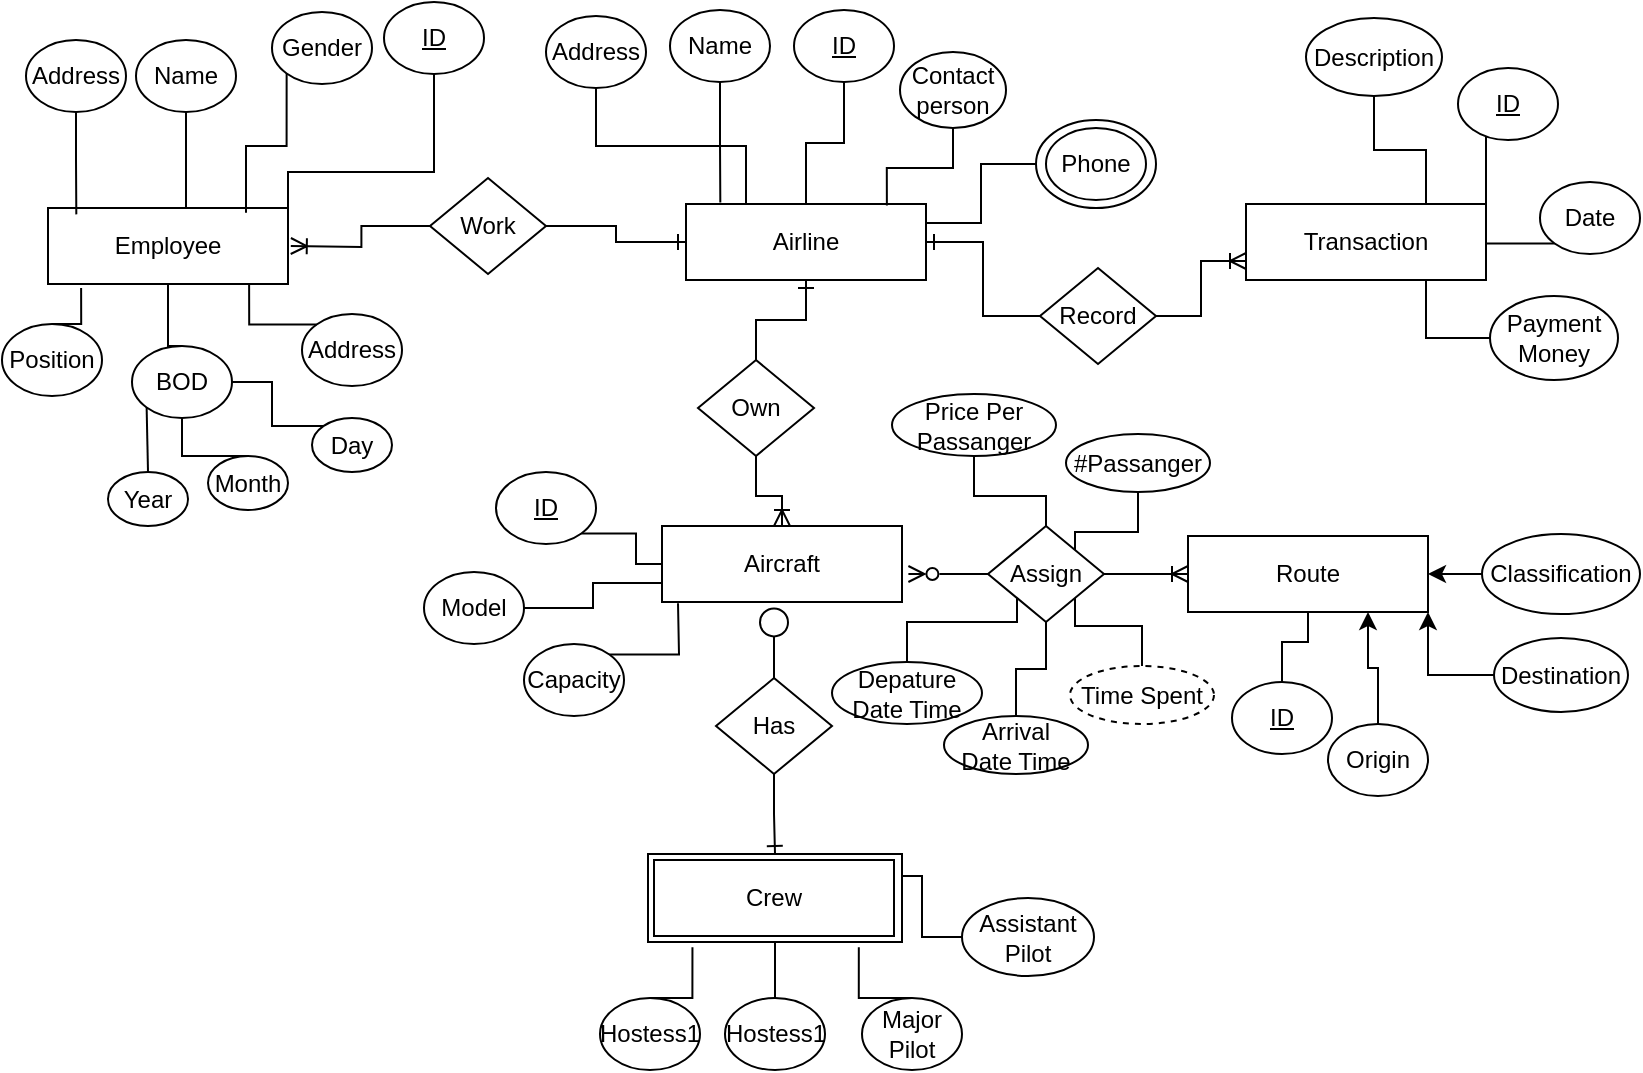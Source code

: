 <mxfile version="24.8.9">
  <diagram name="Page-1" id="FP7cDt7bYiuVt9vRY-VC">
    <mxGraphModel dx="1050" dy="522" grid="0" gridSize="10" guides="1" tooltips="1" connect="1" arrows="1" fold="1" page="1" pageScale="1" pageWidth="827" pageHeight="1169" math="0" shadow="0">
      <root>
        <mxCell id="0" />
        <mxCell id="1" parent="0" />
        <mxCell id="jSjyeuIaW5rDF9rgyDze-1" value="Employee" style="rounded=0;whiteSpace=wrap;html=1;" vertex="1" parent="1">
          <mxGeometry x="31" y="114" width="120" height="38" as="geometry" />
        </mxCell>
        <mxCell id="jSjyeuIaW5rDF9rgyDze-3" value="Airline" style="rounded=0;whiteSpace=wrap;html=1;" vertex="1" parent="1">
          <mxGeometry x="350" y="112" width="120" height="38" as="geometry" />
        </mxCell>
        <mxCell id="jSjyeuIaW5rDF9rgyDze-4" value="Transaction" style="rounded=0;whiteSpace=wrap;html=1;" vertex="1" parent="1">
          <mxGeometry x="630" y="112" width="120" height="38" as="geometry" />
        </mxCell>
        <mxCell id="jSjyeuIaW5rDF9rgyDze-5" value="Aircraft" style="rounded=0;whiteSpace=wrap;html=1;" vertex="1" parent="1">
          <mxGeometry x="338" y="273" width="120" height="38" as="geometry" />
        </mxCell>
        <mxCell id="jSjyeuIaW5rDF9rgyDze-6" value="Route" style="rounded=0;whiteSpace=wrap;html=1;" vertex="1" parent="1">
          <mxGeometry x="601" y="278" width="120" height="38" as="geometry" />
        </mxCell>
        <mxCell id="jSjyeuIaW5rDF9rgyDze-7" value="Crew" style="rounded=0;whiteSpace=wrap;html=1;" vertex="1" parent="1">
          <mxGeometry x="334" y="440" width="120" height="38" as="geometry" />
        </mxCell>
        <mxCell id="jSjyeuIaW5rDF9rgyDze-8" value="" style="rounded=0;whiteSpace=wrap;html=1;fillColor=none;" vertex="1" parent="1">
          <mxGeometry x="331" y="437" width="127" height="44" as="geometry" />
        </mxCell>
        <mxCell id="jSjyeuIaW5rDF9rgyDze-9" value="Address" style="ellipse;whiteSpace=wrap;html=1;" vertex="1" parent="1">
          <mxGeometry x="20" y="30" width="50" height="36" as="geometry" />
        </mxCell>
        <mxCell id="jSjyeuIaW5rDF9rgyDze-10" value="Name" style="ellipse;whiteSpace=wrap;html=1;" vertex="1" parent="1">
          <mxGeometry x="75" y="30" width="50" height="36" as="geometry" />
        </mxCell>
        <mxCell id="jSjyeuIaW5rDF9rgyDze-11" value="Gender" style="ellipse;whiteSpace=wrap;html=1;" vertex="1" parent="1">
          <mxGeometry x="143" y="16" width="50" height="36" as="geometry" />
        </mxCell>
        <mxCell id="jSjyeuIaW5rDF9rgyDze-31" style="edgeStyle=orthogonalEdgeStyle;rounded=0;orthogonalLoop=1;jettySize=auto;html=1;exitX=0.5;exitY=1;exitDx=0;exitDy=0;entryX=1;entryY=0.5;entryDx=0;entryDy=0;endArrow=none;endFill=0;" edge="1" parent="1" source="jSjyeuIaW5rDF9rgyDze-12" target="jSjyeuIaW5rDF9rgyDze-1">
          <mxGeometry relative="1" as="geometry">
            <Array as="points">
              <mxPoint x="224" y="96" />
              <mxPoint x="151" y="96" />
            </Array>
          </mxGeometry>
        </mxCell>
        <mxCell id="jSjyeuIaW5rDF9rgyDze-12" value="&lt;u&gt;ID&lt;/u&gt;" style="ellipse;whiteSpace=wrap;html=1;" vertex="1" parent="1">
          <mxGeometry x="199" y="11" width="50" height="36" as="geometry" />
        </mxCell>
        <mxCell id="jSjyeuIaW5rDF9rgyDze-13" value="Position" style="ellipse;whiteSpace=wrap;html=1;" vertex="1" parent="1">
          <mxGeometry x="8" y="172" width="50" height="36" as="geometry" />
        </mxCell>
        <mxCell id="jSjyeuIaW5rDF9rgyDze-24" style="edgeStyle=orthogonalEdgeStyle;rounded=0;orthogonalLoop=1;jettySize=auto;html=1;exitX=0.5;exitY=0;exitDx=0;exitDy=0;entryX=0.5;entryY=1;entryDx=0;entryDy=0;endArrow=none;endFill=0;" edge="1" parent="1" source="jSjyeuIaW5rDF9rgyDze-14" target="jSjyeuIaW5rDF9rgyDze-1">
          <mxGeometry relative="1" as="geometry" />
        </mxCell>
        <mxCell id="jSjyeuIaW5rDF9rgyDze-14" value="BOD" style="ellipse;whiteSpace=wrap;html=1;" vertex="1" parent="1">
          <mxGeometry x="73" y="183" width="50" height="36" as="geometry" />
        </mxCell>
        <mxCell id="jSjyeuIaW5rDF9rgyDze-15" value="Address" style="ellipse;whiteSpace=wrap;html=1;" vertex="1" parent="1">
          <mxGeometry x="158" y="167" width="50" height="36" as="geometry" />
        </mxCell>
        <mxCell id="jSjyeuIaW5rDF9rgyDze-21" style="edgeStyle=orthogonalEdgeStyle;rounded=0;orthogonalLoop=1;jettySize=auto;html=1;exitX=0.5;exitY=0;exitDx=0;exitDy=0;entryX=0;entryY=1;entryDx=0;entryDy=0;endArrow=none;endFill=0;" edge="1" parent="1" source="jSjyeuIaW5rDF9rgyDze-16" target="jSjyeuIaW5rDF9rgyDze-14">
          <mxGeometry relative="1" as="geometry" />
        </mxCell>
        <mxCell id="jSjyeuIaW5rDF9rgyDze-16" value="Year" style="ellipse;whiteSpace=wrap;html=1;" vertex="1" parent="1">
          <mxGeometry x="61" y="246" width="40" height="27" as="geometry" />
        </mxCell>
        <mxCell id="jSjyeuIaW5rDF9rgyDze-22" style="edgeStyle=orthogonalEdgeStyle;rounded=0;orthogonalLoop=1;jettySize=auto;html=1;exitX=0.5;exitY=0;exitDx=0;exitDy=0;entryX=0.5;entryY=1;entryDx=0;entryDy=0;endArrow=none;endFill=0;" edge="1" parent="1" source="jSjyeuIaW5rDF9rgyDze-19" target="jSjyeuIaW5rDF9rgyDze-14">
          <mxGeometry relative="1" as="geometry" />
        </mxCell>
        <mxCell id="jSjyeuIaW5rDF9rgyDze-19" value="Month" style="ellipse;whiteSpace=wrap;html=1;" vertex="1" parent="1">
          <mxGeometry x="111" y="238" width="40" height="27" as="geometry" />
        </mxCell>
        <mxCell id="jSjyeuIaW5rDF9rgyDze-23" style="edgeStyle=orthogonalEdgeStyle;rounded=0;orthogonalLoop=1;jettySize=auto;html=1;exitX=0;exitY=0;exitDx=0;exitDy=0;entryX=1;entryY=0.5;entryDx=0;entryDy=0;endArrow=none;endFill=0;" edge="1" parent="1" source="jSjyeuIaW5rDF9rgyDze-20" target="jSjyeuIaW5rDF9rgyDze-14">
          <mxGeometry relative="1" as="geometry" />
        </mxCell>
        <mxCell id="jSjyeuIaW5rDF9rgyDze-20" value="Day" style="ellipse;whiteSpace=wrap;html=1;" vertex="1" parent="1">
          <mxGeometry x="163" y="219" width="40" height="27" as="geometry" />
        </mxCell>
        <mxCell id="jSjyeuIaW5rDF9rgyDze-25" style="edgeStyle=orthogonalEdgeStyle;rounded=0;orthogonalLoop=1;jettySize=auto;html=1;exitX=0;exitY=0;exitDx=0;exitDy=0;entryX=0.838;entryY=1.011;entryDx=0;entryDy=0;entryPerimeter=0;endArrow=none;endFill=0;" edge="1" parent="1" source="jSjyeuIaW5rDF9rgyDze-15" target="jSjyeuIaW5rDF9rgyDze-1">
          <mxGeometry relative="1" as="geometry" />
        </mxCell>
        <mxCell id="jSjyeuIaW5rDF9rgyDze-26" style="edgeStyle=orthogonalEdgeStyle;rounded=0;orthogonalLoop=1;jettySize=auto;html=1;exitX=0.5;exitY=0;exitDx=0;exitDy=0;entryX=0.138;entryY=1.053;entryDx=0;entryDy=0;entryPerimeter=0;endArrow=none;endFill=0;" edge="1" parent="1" source="jSjyeuIaW5rDF9rgyDze-13" target="jSjyeuIaW5rDF9rgyDze-1">
          <mxGeometry relative="1" as="geometry" />
        </mxCell>
        <mxCell id="jSjyeuIaW5rDF9rgyDze-27" style="edgeStyle=orthogonalEdgeStyle;rounded=0;orthogonalLoop=1;jettySize=auto;html=1;exitX=0.5;exitY=1;exitDx=0;exitDy=0;entryX=0.118;entryY=0.084;entryDx=0;entryDy=0;entryPerimeter=0;endArrow=none;endFill=0;" edge="1" parent="1" source="jSjyeuIaW5rDF9rgyDze-9" target="jSjyeuIaW5rDF9rgyDze-1">
          <mxGeometry relative="1" as="geometry" />
        </mxCell>
        <mxCell id="jSjyeuIaW5rDF9rgyDze-28" style="edgeStyle=orthogonalEdgeStyle;rounded=0;orthogonalLoop=1;jettySize=auto;html=1;exitX=0.5;exitY=1;exitDx=0;exitDy=0;entryX=0.575;entryY=0;entryDx=0;entryDy=0;entryPerimeter=0;endArrow=none;endFill=0;" edge="1" parent="1" source="jSjyeuIaW5rDF9rgyDze-10" target="jSjyeuIaW5rDF9rgyDze-1">
          <mxGeometry relative="1" as="geometry" />
        </mxCell>
        <mxCell id="jSjyeuIaW5rDF9rgyDze-30" style="edgeStyle=orthogonalEdgeStyle;rounded=0;orthogonalLoop=1;jettySize=auto;html=1;exitX=0;exitY=1;exitDx=0;exitDy=0;entryX=0.825;entryY=0.063;entryDx=0;entryDy=0;entryPerimeter=0;endArrow=none;endFill=0;" edge="1" parent="1" source="jSjyeuIaW5rDF9rgyDze-11" target="jSjyeuIaW5rDF9rgyDze-1">
          <mxGeometry relative="1" as="geometry" />
        </mxCell>
        <mxCell id="jSjyeuIaW5rDF9rgyDze-33" value="Name" style="ellipse;whiteSpace=wrap;html=1;" vertex="1" parent="1">
          <mxGeometry x="342" y="15" width="50" height="36" as="geometry" />
        </mxCell>
        <mxCell id="jSjyeuIaW5rDF9rgyDze-39" value="" style="edgeStyle=orthogonalEdgeStyle;rounded=0;orthogonalLoop=1;jettySize=auto;html=1;endArrow=none;endFill=0;" edge="1" parent="1" source="jSjyeuIaW5rDF9rgyDze-34" target="jSjyeuIaW5rDF9rgyDze-3">
          <mxGeometry relative="1" as="geometry" />
        </mxCell>
        <mxCell id="jSjyeuIaW5rDF9rgyDze-34" value="&lt;u&gt;ID&lt;/u&gt;" style="ellipse;whiteSpace=wrap;html=1;" vertex="1" parent="1">
          <mxGeometry x="404" y="15" width="50" height="36" as="geometry" />
        </mxCell>
        <mxCell id="jSjyeuIaW5rDF9rgyDze-41" style="edgeStyle=orthogonalEdgeStyle;rounded=0;orthogonalLoop=1;jettySize=auto;html=1;exitX=0.5;exitY=1;exitDx=0;exitDy=0;entryX=0.25;entryY=0;entryDx=0;entryDy=0;endArrow=none;endFill=0;" edge="1" parent="1" source="jSjyeuIaW5rDF9rgyDze-35" target="jSjyeuIaW5rDF9rgyDze-3">
          <mxGeometry relative="1" as="geometry" />
        </mxCell>
        <mxCell id="jSjyeuIaW5rDF9rgyDze-35" value="Address" style="ellipse;whiteSpace=wrap;html=1;" vertex="1" parent="1">
          <mxGeometry x="280" y="18" width="50" height="36" as="geometry" />
        </mxCell>
        <mxCell id="jSjyeuIaW5rDF9rgyDze-36" value="Contact&lt;div&gt;person&lt;/div&gt;" style="ellipse;whiteSpace=wrap;html=1;" vertex="1" parent="1">
          <mxGeometry x="457" y="36" width="53" height="38" as="geometry" />
        </mxCell>
        <mxCell id="jSjyeuIaW5rDF9rgyDze-38" style="edgeStyle=orthogonalEdgeStyle;rounded=0;orthogonalLoop=1;jettySize=auto;html=1;exitX=0.5;exitY=1;exitDx=0;exitDy=0;entryX=0.143;entryY=-0.021;entryDx=0;entryDy=0;entryPerimeter=0;endArrow=none;endFill=0;" edge="1" parent="1" source="jSjyeuIaW5rDF9rgyDze-33" target="jSjyeuIaW5rDF9rgyDze-3">
          <mxGeometry relative="1" as="geometry" />
        </mxCell>
        <mxCell id="jSjyeuIaW5rDF9rgyDze-42" value="Phone" style="ellipse;whiteSpace=wrap;html=1;" vertex="1" parent="1">
          <mxGeometry x="530" y="74" width="50" height="36" as="geometry" />
        </mxCell>
        <mxCell id="jSjyeuIaW5rDF9rgyDze-44" style="edgeStyle=orthogonalEdgeStyle;rounded=0;orthogonalLoop=1;jettySize=auto;html=1;exitX=0;exitY=0.5;exitDx=0;exitDy=0;entryX=1;entryY=0.25;entryDx=0;entryDy=0;endArrow=none;endFill=0;" edge="1" parent="1" source="jSjyeuIaW5rDF9rgyDze-43" target="jSjyeuIaW5rDF9rgyDze-3">
          <mxGeometry relative="1" as="geometry" />
        </mxCell>
        <mxCell id="jSjyeuIaW5rDF9rgyDze-43" value="" style="ellipse;whiteSpace=wrap;html=1;fillColor=none;" vertex="1" parent="1">
          <mxGeometry x="525" y="70" width="60" height="44" as="geometry" />
        </mxCell>
        <mxCell id="jSjyeuIaW5rDF9rgyDze-46" style="edgeStyle=orthogonalEdgeStyle;rounded=0;orthogonalLoop=1;jettySize=auto;html=1;exitX=0.5;exitY=1;exitDx=0;exitDy=0;entryX=0.837;entryY=0.021;entryDx=0;entryDy=0;entryPerimeter=0;endArrow=none;endFill=0;" edge="1" parent="1" source="jSjyeuIaW5rDF9rgyDze-36" target="jSjyeuIaW5rDF9rgyDze-3">
          <mxGeometry relative="1" as="geometry" />
        </mxCell>
        <mxCell id="jSjyeuIaW5rDF9rgyDze-54" style="edgeStyle=orthogonalEdgeStyle;rounded=0;orthogonalLoop=1;jettySize=auto;html=1;exitX=0;exitY=1;exitDx=0;exitDy=0;entryX=1;entryY=0;entryDx=0;entryDy=0;endArrow=none;endFill=0;" edge="1" parent="1" source="jSjyeuIaW5rDF9rgyDze-47" target="jSjyeuIaW5rDF9rgyDze-4">
          <mxGeometry relative="1" as="geometry" />
        </mxCell>
        <mxCell id="jSjyeuIaW5rDF9rgyDze-47" value="&lt;u&gt;ID&lt;/u&gt;" style="ellipse;whiteSpace=wrap;html=1;" vertex="1" parent="1">
          <mxGeometry x="736" y="44" width="50" height="36" as="geometry" />
        </mxCell>
        <mxCell id="jSjyeuIaW5rDF9rgyDze-53" style="edgeStyle=orthogonalEdgeStyle;rounded=0;orthogonalLoop=1;jettySize=auto;html=1;exitX=0.5;exitY=1;exitDx=0;exitDy=0;entryX=0.75;entryY=0;entryDx=0;entryDy=0;endArrow=none;endFill=0;" edge="1" parent="1" source="jSjyeuIaW5rDF9rgyDze-49" target="jSjyeuIaW5rDF9rgyDze-4">
          <mxGeometry relative="1" as="geometry" />
        </mxCell>
        <mxCell id="jSjyeuIaW5rDF9rgyDze-49" value="Description" style="ellipse;whiteSpace=wrap;html=1;" vertex="1" parent="1">
          <mxGeometry x="660" y="19" width="68" height="39" as="geometry" />
        </mxCell>
        <mxCell id="jSjyeuIaW5rDF9rgyDze-55" style="edgeStyle=orthogonalEdgeStyle;rounded=0;orthogonalLoop=1;jettySize=auto;html=1;exitX=0;exitY=1;exitDx=0;exitDy=0;entryX=1;entryY=0.5;entryDx=0;entryDy=0;endArrow=none;endFill=0;" edge="1" parent="1" source="jSjyeuIaW5rDF9rgyDze-50" target="jSjyeuIaW5rDF9rgyDze-4">
          <mxGeometry relative="1" as="geometry" />
        </mxCell>
        <mxCell id="jSjyeuIaW5rDF9rgyDze-50" value="Date" style="ellipse;whiteSpace=wrap;html=1;" vertex="1" parent="1">
          <mxGeometry x="777" y="101" width="50" height="36" as="geometry" />
        </mxCell>
        <mxCell id="jSjyeuIaW5rDF9rgyDze-56" style="edgeStyle=orthogonalEdgeStyle;rounded=0;orthogonalLoop=1;jettySize=auto;html=1;exitX=0;exitY=0.5;exitDx=0;exitDy=0;entryX=0.75;entryY=1;entryDx=0;entryDy=0;endArrow=none;endFill=0;" edge="1" parent="1" source="jSjyeuIaW5rDF9rgyDze-51" target="jSjyeuIaW5rDF9rgyDze-4">
          <mxGeometry relative="1" as="geometry" />
        </mxCell>
        <mxCell id="jSjyeuIaW5rDF9rgyDze-51" value="Payment Money" style="ellipse;whiteSpace=wrap;html=1;" vertex="1" parent="1">
          <mxGeometry x="752" y="158" width="64" height="42" as="geometry" />
        </mxCell>
        <mxCell id="jSjyeuIaW5rDF9rgyDze-60" style="edgeStyle=orthogonalEdgeStyle;rounded=0;orthogonalLoop=1;jettySize=auto;html=1;exitX=1;exitY=1;exitDx=0;exitDy=0;entryX=0;entryY=0.5;entryDx=0;entryDy=0;endArrow=none;endFill=0;" edge="1" parent="1" source="jSjyeuIaW5rDF9rgyDze-57" target="jSjyeuIaW5rDF9rgyDze-5">
          <mxGeometry relative="1" as="geometry" />
        </mxCell>
        <mxCell id="jSjyeuIaW5rDF9rgyDze-57" value="&lt;u&gt;ID&lt;/u&gt;" style="ellipse;whiteSpace=wrap;html=1;" vertex="1" parent="1">
          <mxGeometry x="255" y="246" width="50" height="36" as="geometry" />
        </mxCell>
        <mxCell id="jSjyeuIaW5rDF9rgyDze-61" style="edgeStyle=orthogonalEdgeStyle;rounded=0;orthogonalLoop=1;jettySize=auto;html=1;exitX=1;exitY=0.5;exitDx=0;exitDy=0;entryX=0;entryY=0.75;entryDx=0;entryDy=0;endArrow=none;endFill=0;" edge="1" parent="1" source="jSjyeuIaW5rDF9rgyDze-58" target="jSjyeuIaW5rDF9rgyDze-5">
          <mxGeometry relative="1" as="geometry" />
        </mxCell>
        <mxCell id="jSjyeuIaW5rDF9rgyDze-58" value="Model" style="ellipse;whiteSpace=wrap;html=1;" vertex="1" parent="1">
          <mxGeometry x="219" y="296" width="50" height="36" as="geometry" />
        </mxCell>
        <mxCell id="jSjyeuIaW5rDF9rgyDze-62" style="edgeStyle=orthogonalEdgeStyle;rounded=0;orthogonalLoop=1;jettySize=auto;html=1;exitX=1;exitY=0;exitDx=0;exitDy=0;endArrow=none;endFill=0;" edge="1" parent="1" source="jSjyeuIaW5rDF9rgyDze-59">
          <mxGeometry relative="1" as="geometry">
            <mxPoint x="346" y="311.6" as="targetPoint" />
          </mxGeometry>
        </mxCell>
        <mxCell id="jSjyeuIaW5rDF9rgyDze-59" value="Capacity" style="ellipse;whiteSpace=wrap;html=1;" vertex="1" parent="1">
          <mxGeometry x="269" y="332" width="50" height="36" as="geometry" />
        </mxCell>
        <mxCell id="jSjyeuIaW5rDF9rgyDze-63" value="Hostess1" style="ellipse;whiteSpace=wrap;html=1;" vertex="1" parent="1">
          <mxGeometry x="307" y="509" width="50" height="36" as="geometry" />
        </mxCell>
        <mxCell id="jSjyeuIaW5rDF9rgyDze-65" value="" style="edgeStyle=orthogonalEdgeStyle;rounded=0;orthogonalLoop=1;jettySize=auto;html=1;endArrow=none;endFill=0;" edge="1" parent="1" source="jSjyeuIaW5rDF9rgyDze-64" target="jSjyeuIaW5rDF9rgyDze-8">
          <mxGeometry relative="1" as="geometry" />
        </mxCell>
        <mxCell id="jSjyeuIaW5rDF9rgyDze-64" value="Hostess1" style="ellipse;whiteSpace=wrap;html=1;" vertex="1" parent="1">
          <mxGeometry x="369.5" y="509" width="50" height="36" as="geometry" />
        </mxCell>
        <mxCell id="jSjyeuIaW5rDF9rgyDze-67" style="edgeStyle=orthogonalEdgeStyle;rounded=0;orthogonalLoop=1;jettySize=auto;html=1;exitX=0.5;exitY=0;exitDx=0;exitDy=0;entryX=0.175;entryY=1.059;entryDx=0;entryDy=0;entryPerimeter=0;endArrow=none;endFill=0;" edge="1" parent="1" source="jSjyeuIaW5rDF9rgyDze-63" target="jSjyeuIaW5rDF9rgyDze-8">
          <mxGeometry relative="1" as="geometry" />
        </mxCell>
        <mxCell id="jSjyeuIaW5rDF9rgyDze-68" value="Major&lt;div&gt;Pilot&lt;/div&gt;" style="ellipse;whiteSpace=wrap;html=1;" vertex="1" parent="1">
          <mxGeometry x="438" y="509" width="50" height="36" as="geometry" />
        </mxCell>
        <mxCell id="jSjyeuIaW5rDF9rgyDze-71" style="edgeStyle=orthogonalEdgeStyle;rounded=0;orthogonalLoop=1;jettySize=auto;html=1;exitX=0;exitY=0.5;exitDx=0;exitDy=0;entryX=1;entryY=0.25;entryDx=0;entryDy=0;endArrow=none;endFill=0;" edge="1" parent="1" source="jSjyeuIaW5rDF9rgyDze-69" target="jSjyeuIaW5rDF9rgyDze-8">
          <mxGeometry relative="1" as="geometry" />
        </mxCell>
        <mxCell id="jSjyeuIaW5rDF9rgyDze-69" value="Assistant&lt;div&gt;Pilot&lt;/div&gt;" style="ellipse;whiteSpace=wrap;html=1;" vertex="1" parent="1">
          <mxGeometry x="488" y="459" width="66" height="39" as="geometry" />
        </mxCell>
        <mxCell id="jSjyeuIaW5rDF9rgyDze-70" style="edgeStyle=orthogonalEdgeStyle;rounded=0;orthogonalLoop=1;jettySize=auto;html=1;exitX=0.5;exitY=0;exitDx=0;exitDy=0;entryX=0.83;entryY=1.059;entryDx=0;entryDy=0;entryPerimeter=0;endArrow=none;endFill=0;" edge="1" parent="1" source="jSjyeuIaW5rDF9rgyDze-68" target="jSjyeuIaW5rDF9rgyDze-8">
          <mxGeometry relative="1" as="geometry" />
        </mxCell>
        <mxCell id="jSjyeuIaW5rDF9rgyDze-77" value="" style="edgeStyle=orthogonalEdgeStyle;rounded=0;orthogonalLoop=1;jettySize=auto;html=1;endArrow=none;endFill=0;" edge="1" parent="1" source="jSjyeuIaW5rDF9rgyDze-72" target="jSjyeuIaW5rDF9rgyDze-6">
          <mxGeometry relative="1" as="geometry" />
        </mxCell>
        <mxCell id="jSjyeuIaW5rDF9rgyDze-72" value="&lt;u&gt;ID&lt;/u&gt;" style="ellipse;whiteSpace=wrap;html=1;" vertex="1" parent="1">
          <mxGeometry x="623" y="351" width="50" height="36" as="geometry" />
        </mxCell>
        <mxCell id="jSjyeuIaW5rDF9rgyDze-79" style="edgeStyle=orthogonalEdgeStyle;rounded=0;orthogonalLoop=1;jettySize=auto;html=1;exitX=0.5;exitY=0;exitDx=0;exitDy=0;entryX=0.75;entryY=1;entryDx=0;entryDy=0;" edge="1" parent="1" source="jSjyeuIaW5rDF9rgyDze-73" target="jSjyeuIaW5rDF9rgyDze-6">
          <mxGeometry relative="1" as="geometry" />
        </mxCell>
        <mxCell id="jSjyeuIaW5rDF9rgyDze-73" value="Origin" style="ellipse;whiteSpace=wrap;html=1;" vertex="1" parent="1">
          <mxGeometry x="671" y="372" width="50" height="36" as="geometry" />
        </mxCell>
        <mxCell id="jSjyeuIaW5rDF9rgyDze-80" style="edgeStyle=orthogonalEdgeStyle;rounded=0;orthogonalLoop=1;jettySize=auto;html=1;exitX=0;exitY=0.5;exitDx=0;exitDy=0;entryX=1;entryY=1;entryDx=0;entryDy=0;" edge="1" parent="1" source="jSjyeuIaW5rDF9rgyDze-74" target="jSjyeuIaW5rDF9rgyDze-6">
          <mxGeometry relative="1" as="geometry" />
        </mxCell>
        <mxCell id="jSjyeuIaW5rDF9rgyDze-74" value="Destination" style="ellipse;whiteSpace=wrap;html=1;" vertex="1" parent="1">
          <mxGeometry x="754" y="329" width="67" height="37" as="geometry" />
        </mxCell>
        <mxCell id="jSjyeuIaW5rDF9rgyDze-76" value="" style="edgeStyle=orthogonalEdgeStyle;rounded=0;orthogonalLoop=1;jettySize=auto;html=1;" edge="1" parent="1" source="jSjyeuIaW5rDF9rgyDze-75" target="jSjyeuIaW5rDF9rgyDze-6">
          <mxGeometry relative="1" as="geometry" />
        </mxCell>
        <mxCell id="jSjyeuIaW5rDF9rgyDze-75" value="Classification" style="ellipse;whiteSpace=wrap;html=1;" vertex="1" parent="1">
          <mxGeometry x="748" y="277" width="79" height="40" as="geometry" />
        </mxCell>
        <mxCell id="jSjyeuIaW5rDF9rgyDze-82" style="edgeStyle=orthogonalEdgeStyle;rounded=0;orthogonalLoop=1;jettySize=auto;html=1;exitX=1;exitY=0.5;exitDx=0;exitDy=0;entryX=0;entryY=0.75;entryDx=0;entryDy=0;endArrow=ERoneToMany;endFill=0;" edge="1" parent="1" source="jSjyeuIaW5rDF9rgyDze-81" target="jSjyeuIaW5rDF9rgyDze-4">
          <mxGeometry relative="1" as="geometry" />
        </mxCell>
        <mxCell id="jSjyeuIaW5rDF9rgyDze-83" style="edgeStyle=orthogonalEdgeStyle;rounded=0;orthogonalLoop=1;jettySize=auto;html=1;exitX=0;exitY=0.5;exitDx=0;exitDy=0;entryX=1;entryY=0.5;entryDx=0;entryDy=0;endArrow=ERone;endFill=0;" edge="1" parent="1" source="jSjyeuIaW5rDF9rgyDze-81" target="jSjyeuIaW5rDF9rgyDze-3">
          <mxGeometry relative="1" as="geometry" />
        </mxCell>
        <mxCell id="jSjyeuIaW5rDF9rgyDze-81" value="Record" style="rhombus;whiteSpace=wrap;html=1;" vertex="1" parent="1">
          <mxGeometry x="527" y="144" width="58" height="48" as="geometry" />
        </mxCell>
        <mxCell id="jSjyeuIaW5rDF9rgyDze-86" style="edgeStyle=orthogonalEdgeStyle;rounded=0;orthogonalLoop=1;jettySize=auto;html=1;exitX=0;exitY=0.5;exitDx=0;exitDy=0;endArrow=ERoneToMany;endFill=0;" edge="1" parent="1" source="jSjyeuIaW5rDF9rgyDze-84">
          <mxGeometry relative="1" as="geometry">
            <mxPoint x="152.4" y="133" as="targetPoint" />
          </mxGeometry>
        </mxCell>
        <mxCell id="jSjyeuIaW5rDF9rgyDze-88" value="" style="edgeStyle=orthogonalEdgeStyle;rounded=0;orthogonalLoop=1;jettySize=auto;html=1;endArrow=ERone;endFill=0;" edge="1" parent="1" source="jSjyeuIaW5rDF9rgyDze-84" target="jSjyeuIaW5rDF9rgyDze-3">
          <mxGeometry relative="1" as="geometry" />
        </mxCell>
        <mxCell id="jSjyeuIaW5rDF9rgyDze-84" value="Work" style="rhombus;whiteSpace=wrap;html=1;" vertex="1" parent="1">
          <mxGeometry x="222" y="99" width="58" height="48" as="geometry" />
        </mxCell>
        <mxCell id="jSjyeuIaW5rDF9rgyDze-90" value="" style="edgeStyle=orthogonalEdgeStyle;rounded=0;orthogonalLoop=1;jettySize=auto;html=1;endArrow=ERone;endFill=0;" edge="1" parent="1" source="jSjyeuIaW5rDF9rgyDze-89" target="jSjyeuIaW5rDF9rgyDze-3">
          <mxGeometry relative="1" as="geometry" />
        </mxCell>
        <mxCell id="jSjyeuIaW5rDF9rgyDze-91" value="" style="edgeStyle=orthogonalEdgeStyle;rounded=0;orthogonalLoop=1;jettySize=auto;html=1;endArrow=ERoneToMany;endFill=0;" edge="1" parent="1" source="jSjyeuIaW5rDF9rgyDze-89" target="jSjyeuIaW5rDF9rgyDze-5">
          <mxGeometry relative="1" as="geometry" />
        </mxCell>
        <mxCell id="jSjyeuIaW5rDF9rgyDze-89" value="Own" style="rhombus;whiteSpace=wrap;html=1;" vertex="1" parent="1">
          <mxGeometry x="356" y="190" width="58" height="48" as="geometry" />
        </mxCell>
        <mxCell id="jSjyeuIaW5rDF9rgyDze-94" style="edgeStyle=orthogonalEdgeStyle;rounded=0;orthogonalLoop=1;jettySize=auto;html=1;exitX=0.5;exitY=0;exitDx=0;exitDy=0;endArrow=circle;endFill=0;" edge="1" parent="1" source="jSjyeuIaW5rDF9rgyDze-92">
          <mxGeometry relative="1" as="geometry">
            <mxPoint x="394" y="313.2" as="targetPoint" />
          </mxGeometry>
        </mxCell>
        <mxCell id="jSjyeuIaW5rDF9rgyDze-95" style="edgeStyle=orthogonalEdgeStyle;rounded=0;orthogonalLoop=1;jettySize=auto;html=1;exitX=0.5;exitY=1;exitDx=0;exitDy=0;entryX=0.5;entryY=0;entryDx=0;entryDy=0;endArrow=ERone;endFill=0;" edge="1" parent="1" source="jSjyeuIaW5rDF9rgyDze-92" target="jSjyeuIaW5rDF9rgyDze-8">
          <mxGeometry relative="1" as="geometry" />
        </mxCell>
        <mxCell id="jSjyeuIaW5rDF9rgyDze-92" value="Has" style="rhombus;whiteSpace=wrap;html=1;" vertex="1" parent="1">
          <mxGeometry x="365" y="349" width="58" height="48" as="geometry" />
        </mxCell>
        <mxCell id="jSjyeuIaW5rDF9rgyDze-97" style="edgeStyle=orthogonalEdgeStyle;rounded=0;orthogonalLoop=1;jettySize=auto;html=1;exitX=1;exitY=0.5;exitDx=0;exitDy=0;entryX=0;entryY=0.5;entryDx=0;entryDy=0;endArrow=ERoneToMany;endFill=0;" edge="1" parent="1" source="jSjyeuIaW5rDF9rgyDze-96" target="jSjyeuIaW5rDF9rgyDze-6">
          <mxGeometry relative="1" as="geometry" />
        </mxCell>
        <mxCell id="jSjyeuIaW5rDF9rgyDze-98" style="edgeStyle=orthogonalEdgeStyle;rounded=0;orthogonalLoop=1;jettySize=auto;html=1;exitX=0;exitY=0.5;exitDx=0;exitDy=0;endArrow=ERzeroToMany;endFill=0;" edge="1" parent="1" source="jSjyeuIaW5rDF9rgyDze-96">
          <mxGeometry relative="1" as="geometry">
            <mxPoint x="461.2" y="297" as="targetPoint" />
          </mxGeometry>
        </mxCell>
        <mxCell id="jSjyeuIaW5rDF9rgyDze-96" value="Assign" style="rhombus;whiteSpace=wrap;html=1;" vertex="1" parent="1">
          <mxGeometry x="501" y="273" width="58" height="48" as="geometry" />
        </mxCell>
        <mxCell id="jSjyeuIaW5rDF9rgyDze-101" style="edgeStyle=orthogonalEdgeStyle;rounded=0;orthogonalLoop=1;jettySize=auto;html=1;exitX=0.5;exitY=1;exitDx=0;exitDy=0;entryX=1;entryY=0;entryDx=0;entryDy=0;endArrow=none;endFill=0;" edge="1" parent="1" source="jSjyeuIaW5rDF9rgyDze-99" target="jSjyeuIaW5rDF9rgyDze-96">
          <mxGeometry relative="1" as="geometry" />
        </mxCell>
        <mxCell id="jSjyeuIaW5rDF9rgyDze-99" value="#Passanger" style="ellipse;whiteSpace=wrap;html=1;" vertex="1" parent="1">
          <mxGeometry x="540" y="227" width="72" height="29" as="geometry" />
        </mxCell>
        <mxCell id="jSjyeuIaW5rDF9rgyDze-102" style="edgeStyle=orthogonalEdgeStyle;rounded=0;orthogonalLoop=1;jettySize=auto;html=1;exitX=0.5;exitY=1;exitDx=0;exitDy=0;endArrow=none;endFill=0;" edge="1" parent="1" source="jSjyeuIaW5rDF9rgyDze-100" target="jSjyeuIaW5rDF9rgyDze-96">
          <mxGeometry relative="1" as="geometry" />
        </mxCell>
        <mxCell id="jSjyeuIaW5rDF9rgyDze-100" value="Price Per&lt;div&gt;Passanger&lt;/div&gt;" style="ellipse;whiteSpace=wrap;html=1;" vertex="1" parent="1">
          <mxGeometry x="453" y="207" width="82" height="31" as="geometry" />
        </mxCell>
        <mxCell id="jSjyeuIaW5rDF9rgyDze-105" style="edgeStyle=orthogonalEdgeStyle;rounded=0;orthogonalLoop=1;jettySize=auto;html=1;exitX=0.5;exitY=0;exitDx=0;exitDy=0;entryX=0;entryY=1;entryDx=0;entryDy=0;endArrow=none;endFill=0;" edge="1" parent="1" source="jSjyeuIaW5rDF9rgyDze-103" target="jSjyeuIaW5rDF9rgyDze-96">
          <mxGeometry relative="1" as="geometry" />
        </mxCell>
        <mxCell id="jSjyeuIaW5rDF9rgyDze-103" value="Depature&lt;div&gt;Date Time&lt;/div&gt;" style="ellipse;whiteSpace=wrap;html=1;" vertex="1" parent="1">
          <mxGeometry x="423" y="341" width="75" height="31" as="geometry" />
        </mxCell>
        <mxCell id="jSjyeuIaW5rDF9rgyDze-106" style="edgeStyle=orthogonalEdgeStyle;rounded=0;orthogonalLoop=1;jettySize=auto;html=1;exitX=0.5;exitY=0;exitDx=0;exitDy=0;entryX=0.5;entryY=1;entryDx=0;entryDy=0;endArrow=none;endFill=0;" edge="1" parent="1" source="jSjyeuIaW5rDF9rgyDze-104" target="jSjyeuIaW5rDF9rgyDze-96">
          <mxGeometry relative="1" as="geometry" />
        </mxCell>
        <mxCell id="jSjyeuIaW5rDF9rgyDze-104" value="Arrival&lt;div&gt;Date Time&lt;/div&gt;" style="ellipse;whiteSpace=wrap;html=1;" vertex="1" parent="1">
          <mxGeometry x="479" y="368" width="72" height="29" as="geometry" />
        </mxCell>
        <mxCell id="jSjyeuIaW5rDF9rgyDze-108" style="edgeStyle=orthogonalEdgeStyle;rounded=0;orthogonalLoop=1;jettySize=auto;html=1;exitX=0.5;exitY=0;exitDx=0;exitDy=0;entryX=1;entryY=1;entryDx=0;entryDy=0;endArrow=none;endFill=0;" edge="1" parent="1" source="jSjyeuIaW5rDF9rgyDze-107" target="jSjyeuIaW5rDF9rgyDze-96">
          <mxGeometry relative="1" as="geometry" />
        </mxCell>
        <mxCell id="jSjyeuIaW5rDF9rgyDze-107" value="Time Spent" style="ellipse;whiteSpace=wrap;html=1;dashed=1;" vertex="1" parent="1">
          <mxGeometry x="542" y="343" width="72" height="29" as="geometry" />
        </mxCell>
      </root>
    </mxGraphModel>
  </diagram>
</mxfile>
